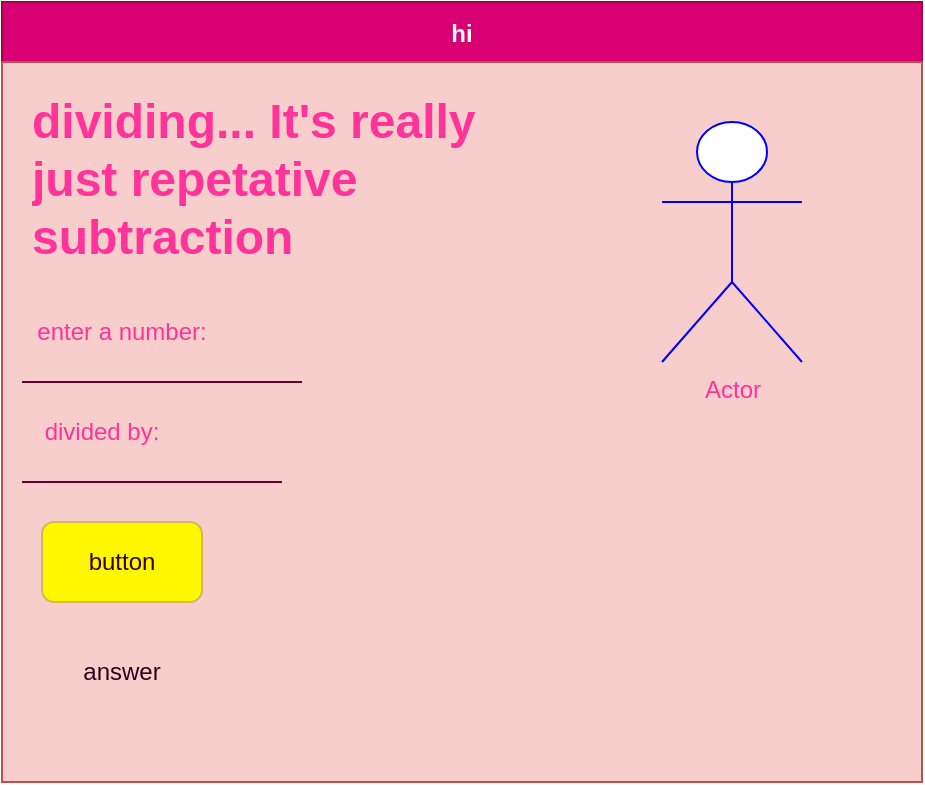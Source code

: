 <mxfile>
    <diagram id="-55225dTMH6KRCjdtvrq" name="Page-1">
        <mxGraphModel dx="594" dy="561" grid="1" gridSize="10" guides="1" tooltips="1" connect="1" arrows="1" fold="1" page="1" pageScale="1" pageWidth="827" pageHeight="1169" math="0" shadow="0">
            <root>
                <mxCell id="0"/>
                <mxCell id="1" parent="0"/>
                <mxCell id="2" value="hi" style="swimlane;startSize=30;fillColor=#d80073;fontColor=#ffffff;strokeColor=#A50040;" parent="1" vertex="1">
                    <mxGeometry x="70" y="190" width="460" height="240" as="geometry"/>
                </mxCell>
                <mxCell id="3" value="" style="rounded=0;whiteSpace=wrap;html=1;fillColor=#f8cecc;strokeColor=#b85450;" vertex="1" parent="1">
                    <mxGeometry x="70" y="220" width="460" height="360" as="geometry"/>
                </mxCell>
                <mxCell id="4" value="&lt;font color=&quot;#ff3399&quot;&gt;Actor&lt;/font&gt;" style="shape=umlActor;verticalLabelPosition=bottom;verticalAlign=top;html=1;outlineConnect=0;strokeColor=#0000FF;" vertex="1" parent="1">
                    <mxGeometry x="400" y="250" width="70" height="120" as="geometry"/>
                </mxCell>
                <mxCell id="5" value="&lt;h1&gt;dividing... It's really just repetative subtraction&lt;/h1&gt;" style="text;html=1;strokeColor=none;fillColor=none;spacing=5;spacingTop=-20;whiteSpace=wrap;overflow=hidden;rounded=0;fontColor=#FF3399;" vertex="1" parent="1">
                    <mxGeometry x="80" y="230" width="240" height="120" as="geometry"/>
                </mxCell>
                <mxCell id="6" value="enter a number:" style="text;html=1;strokeColor=none;fillColor=none;align=center;verticalAlign=middle;whiteSpace=wrap;rounded=0;fontColor=#FF3399;" vertex="1" parent="1">
                    <mxGeometry x="80" y="340" width="100" height="30" as="geometry"/>
                </mxCell>
                <mxCell id="7" value="" style="endArrow=none;html=1;fontColor=#FF3399;strokeColor=#660033;" edge="1" parent="1">
                    <mxGeometry width="50" height="50" relative="1" as="geometry">
                        <mxPoint x="220" y="380" as="sourcePoint"/>
                        <mxPoint x="80" y="380" as="targetPoint"/>
                    </mxGeometry>
                </mxCell>
                <mxCell id="8" value="divided by:" style="text;html=1;strokeColor=none;fillColor=none;align=center;verticalAlign=middle;whiteSpace=wrap;rounded=0;fontColor=#FF3399;" vertex="1" parent="1">
                    <mxGeometry x="80" y="390" width="80" height="30" as="geometry"/>
                </mxCell>
                <mxCell id="9" value="" style="endArrow=none;html=1;fontColor=#FF3399;strokeColor=#660033;" edge="1" parent="1">
                    <mxGeometry width="50" height="50" relative="1" as="geometry">
                        <mxPoint x="80" y="430" as="sourcePoint"/>
                        <mxPoint x="210" y="430" as="targetPoint"/>
                    </mxGeometry>
                </mxCell>
                <mxCell id="10" value="button" style="rounded=1;whiteSpace=wrap;html=1;strokeColor=#d6b656;fillColor=#FFF700;fontColor=#33001A;" vertex="1" parent="1">
                    <mxGeometry x="90" y="450" width="80" height="40" as="geometry"/>
                </mxCell>
                <mxCell id="11" value="answer" style="text;html=1;strokeColor=none;fillColor=none;align=center;verticalAlign=middle;whiteSpace=wrap;rounded=0;fontColor=#33001A;" vertex="1" parent="1">
                    <mxGeometry x="100" y="510" width="60" height="30" as="geometry"/>
                </mxCell>
            </root>
        </mxGraphModel>
    </diagram>
</mxfile>